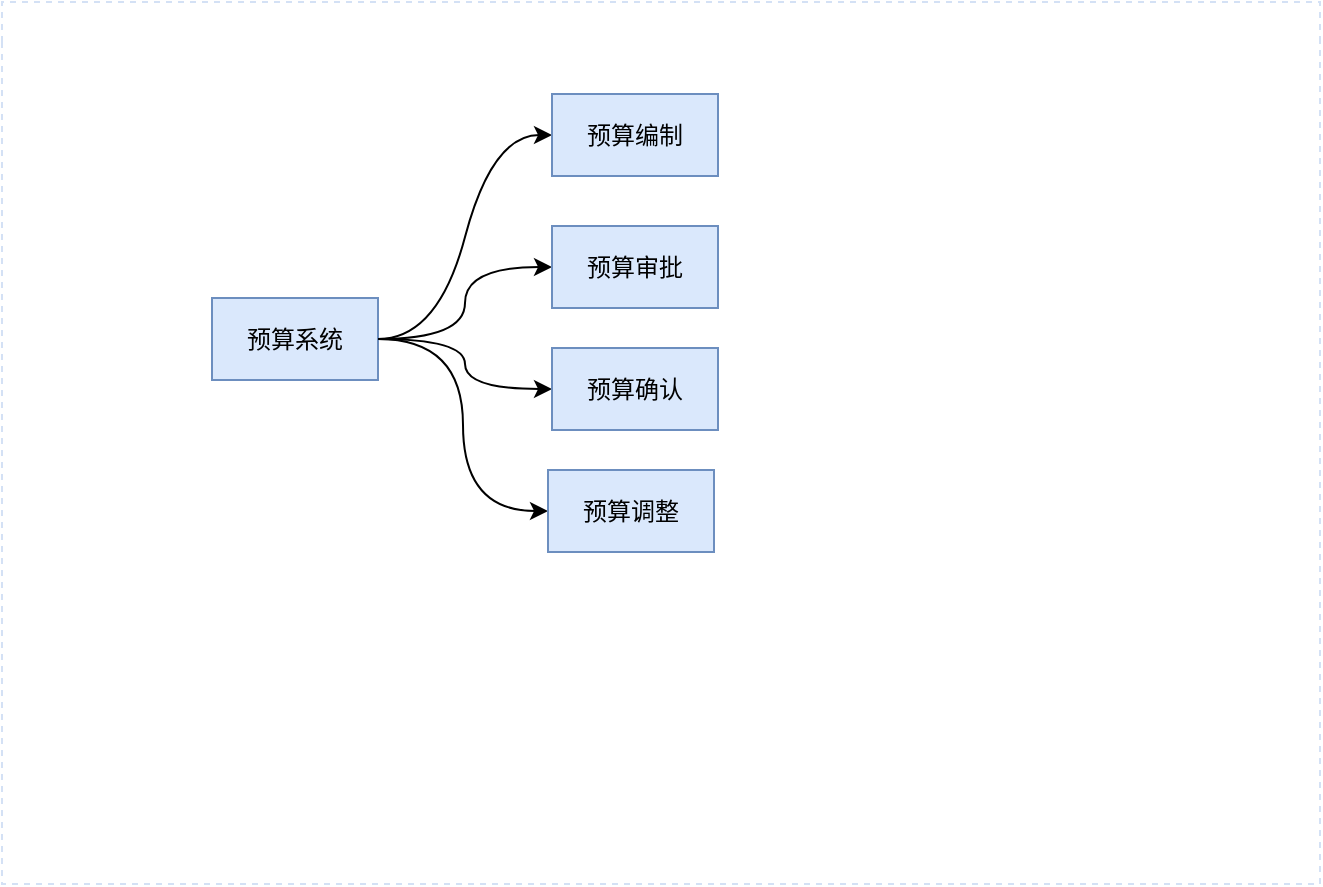 <mxfile border="50" scale="3" compressed="false" locked="false" version="24.7.6">
  <diagram name="Blank" id="YmL12bMKpDGza6XwsDPr">
    <mxGraphModel dx="1195" dy="550" grid="0" gridSize="10" guides="1" tooltips="1" connect="1" arrows="1" fold="1" page="0" pageScale="1" pageWidth="827" pageHeight="1169" background="none" math="1" shadow="0">
      <root>
        <mxCell id="X5NqExCQtvZxIxQ7pmgY-0" />
        <mxCell id="1" parent="X5NqExCQtvZxIxQ7pmgY-0" />
        <mxCell id="Gr0Zq-AI6Quabplr0KPa-179" value="" style="swimlane;html=1;startSize=20;horizontal=1;containerType=tree;labelBackgroundColor=none;strokeColor=#D4E1F5;strokeWidth=1;fillColor=none;fontFamily=Comic Sans MS;fontSize=9;swimlaneLine=0;dashed=1;collapsible=0;" parent="1" vertex="1">
          <mxGeometry x="-55" y="55" width="659" height="441" as="geometry" />
        </mxCell>
        <mxCell id="Liw7ZN7XDZ7YaYjhqiWV-25" value="预算系统" style="rounded=0;whiteSpace=wrap;html=1;fillColor=#dae8fc;strokeColor=#6c8ebf;" vertex="1" parent="Gr0Zq-AI6Quabplr0KPa-179">
          <mxGeometry x="105" y="148" width="83" height="41" as="geometry" />
        </mxCell>
        <mxCell id="Liw7ZN7XDZ7YaYjhqiWV-26" value="" style="edgeStyle=entityRelationEdgeStyle;rounded=0;orthogonalLoop=1;jettySize=auto;html=1;curved=1;" edge="1" source="Liw7ZN7XDZ7YaYjhqiWV-25" target="Liw7ZN7XDZ7YaYjhqiWV-27" parent="Gr0Zq-AI6Quabplr0KPa-179">
          <mxGeometry relative="1" as="geometry" />
        </mxCell>
        <mxCell id="Liw7ZN7XDZ7YaYjhqiWV-27" value="预算编制" style="rounded=0;whiteSpace=wrap;html=1;fillColor=#dae8fc;strokeColor=#6c8ebf;" vertex="1" parent="Gr0Zq-AI6Quabplr0KPa-179">
          <mxGeometry x="275" y="46" width="83" height="41" as="geometry" />
        </mxCell>
        <mxCell id="Liw7ZN7XDZ7YaYjhqiWV-28" value="" style="edgeStyle=orthogonalEdgeStyle;rounded=0;orthogonalLoop=1;jettySize=auto;html=1;curved=1;" edge="1" source="Liw7ZN7XDZ7YaYjhqiWV-25" target="Liw7ZN7XDZ7YaYjhqiWV-29" parent="Gr0Zq-AI6Quabplr0KPa-179">
          <mxGeometry relative="1" as="geometry" />
        </mxCell>
        <mxCell id="Liw7ZN7XDZ7YaYjhqiWV-29" value="预算审批" style="rounded=0;whiteSpace=wrap;html=1;fillColor=#dae8fc;strokeColor=#6c8ebf;" vertex="1" parent="Gr0Zq-AI6Quabplr0KPa-179">
          <mxGeometry x="275" y="112.0" width="83" height="41" as="geometry" />
        </mxCell>
        <mxCell id="Liw7ZN7XDZ7YaYjhqiWV-30" value="" style="edgeStyle=orthogonalEdgeStyle;rounded=0;orthogonalLoop=1;jettySize=auto;html=1;curved=1;" edge="1" source="Liw7ZN7XDZ7YaYjhqiWV-25" target="Liw7ZN7XDZ7YaYjhqiWV-31" parent="Gr0Zq-AI6Quabplr0KPa-179">
          <mxGeometry relative="1" as="geometry" />
        </mxCell>
        <mxCell id="Liw7ZN7XDZ7YaYjhqiWV-31" value="预算确认" style="rounded=0;whiteSpace=wrap;html=1;fillColor=#dae8fc;strokeColor=#6c8ebf;" vertex="1" parent="Gr0Zq-AI6Quabplr0KPa-179">
          <mxGeometry x="275" y="173.0" width="83" height="41" as="geometry" />
        </mxCell>
        <mxCell id="Liw7ZN7XDZ7YaYjhqiWV-32" value="" style="edgeStyle=orthogonalEdgeStyle;rounded=0;orthogonalLoop=1;jettySize=auto;html=1;curved=1;entryX=0;entryY=0.5;entryDx=0;entryDy=0;" edge="1" source="Liw7ZN7XDZ7YaYjhqiWV-25" target="Liw7ZN7XDZ7YaYjhqiWV-33" parent="Gr0Zq-AI6Quabplr0KPa-179">
          <mxGeometry relative="1" as="geometry" />
        </mxCell>
        <mxCell id="Liw7ZN7XDZ7YaYjhqiWV-33" value="预算调整" style="rounded=0;whiteSpace=wrap;html=1;fillColor=#dae8fc;strokeColor=#6c8ebf;" vertex="1" parent="Gr0Zq-AI6Quabplr0KPa-179">
          <mxGeometry x="273" y="234" width="83" height="41" as="geometry" />
        </mxCell>
      </root>
    </mxGraphModel>
  </diagram>
</mxfile>
